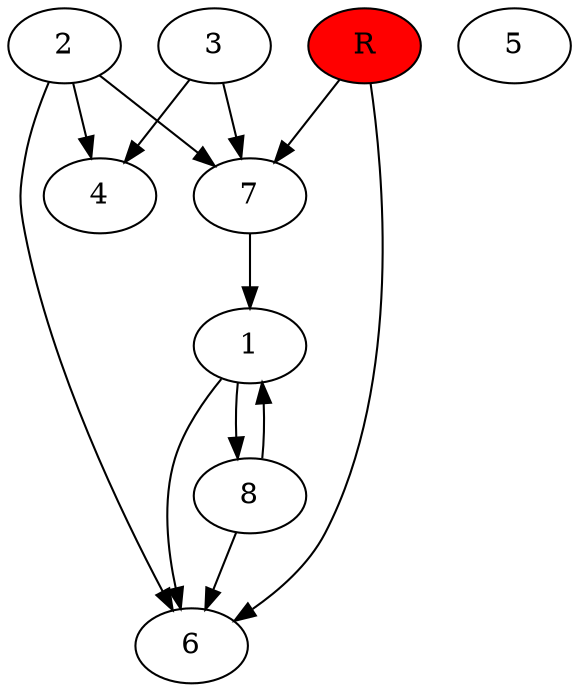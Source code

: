 digraph prb2736 {
	1
	2
	3
	4
	5
	6
	7
	8
	R [fillcolor="#ff0000" style=filled]
	1 -> 6
	1 -> 8
	2 -> 4
	2 -> 6
	2 -> 7
	3 -> 4
	3 -> 7
	7 -> 1
	8 -> 1
	8 -> 6
	R -> 6
	R -> 7
}
